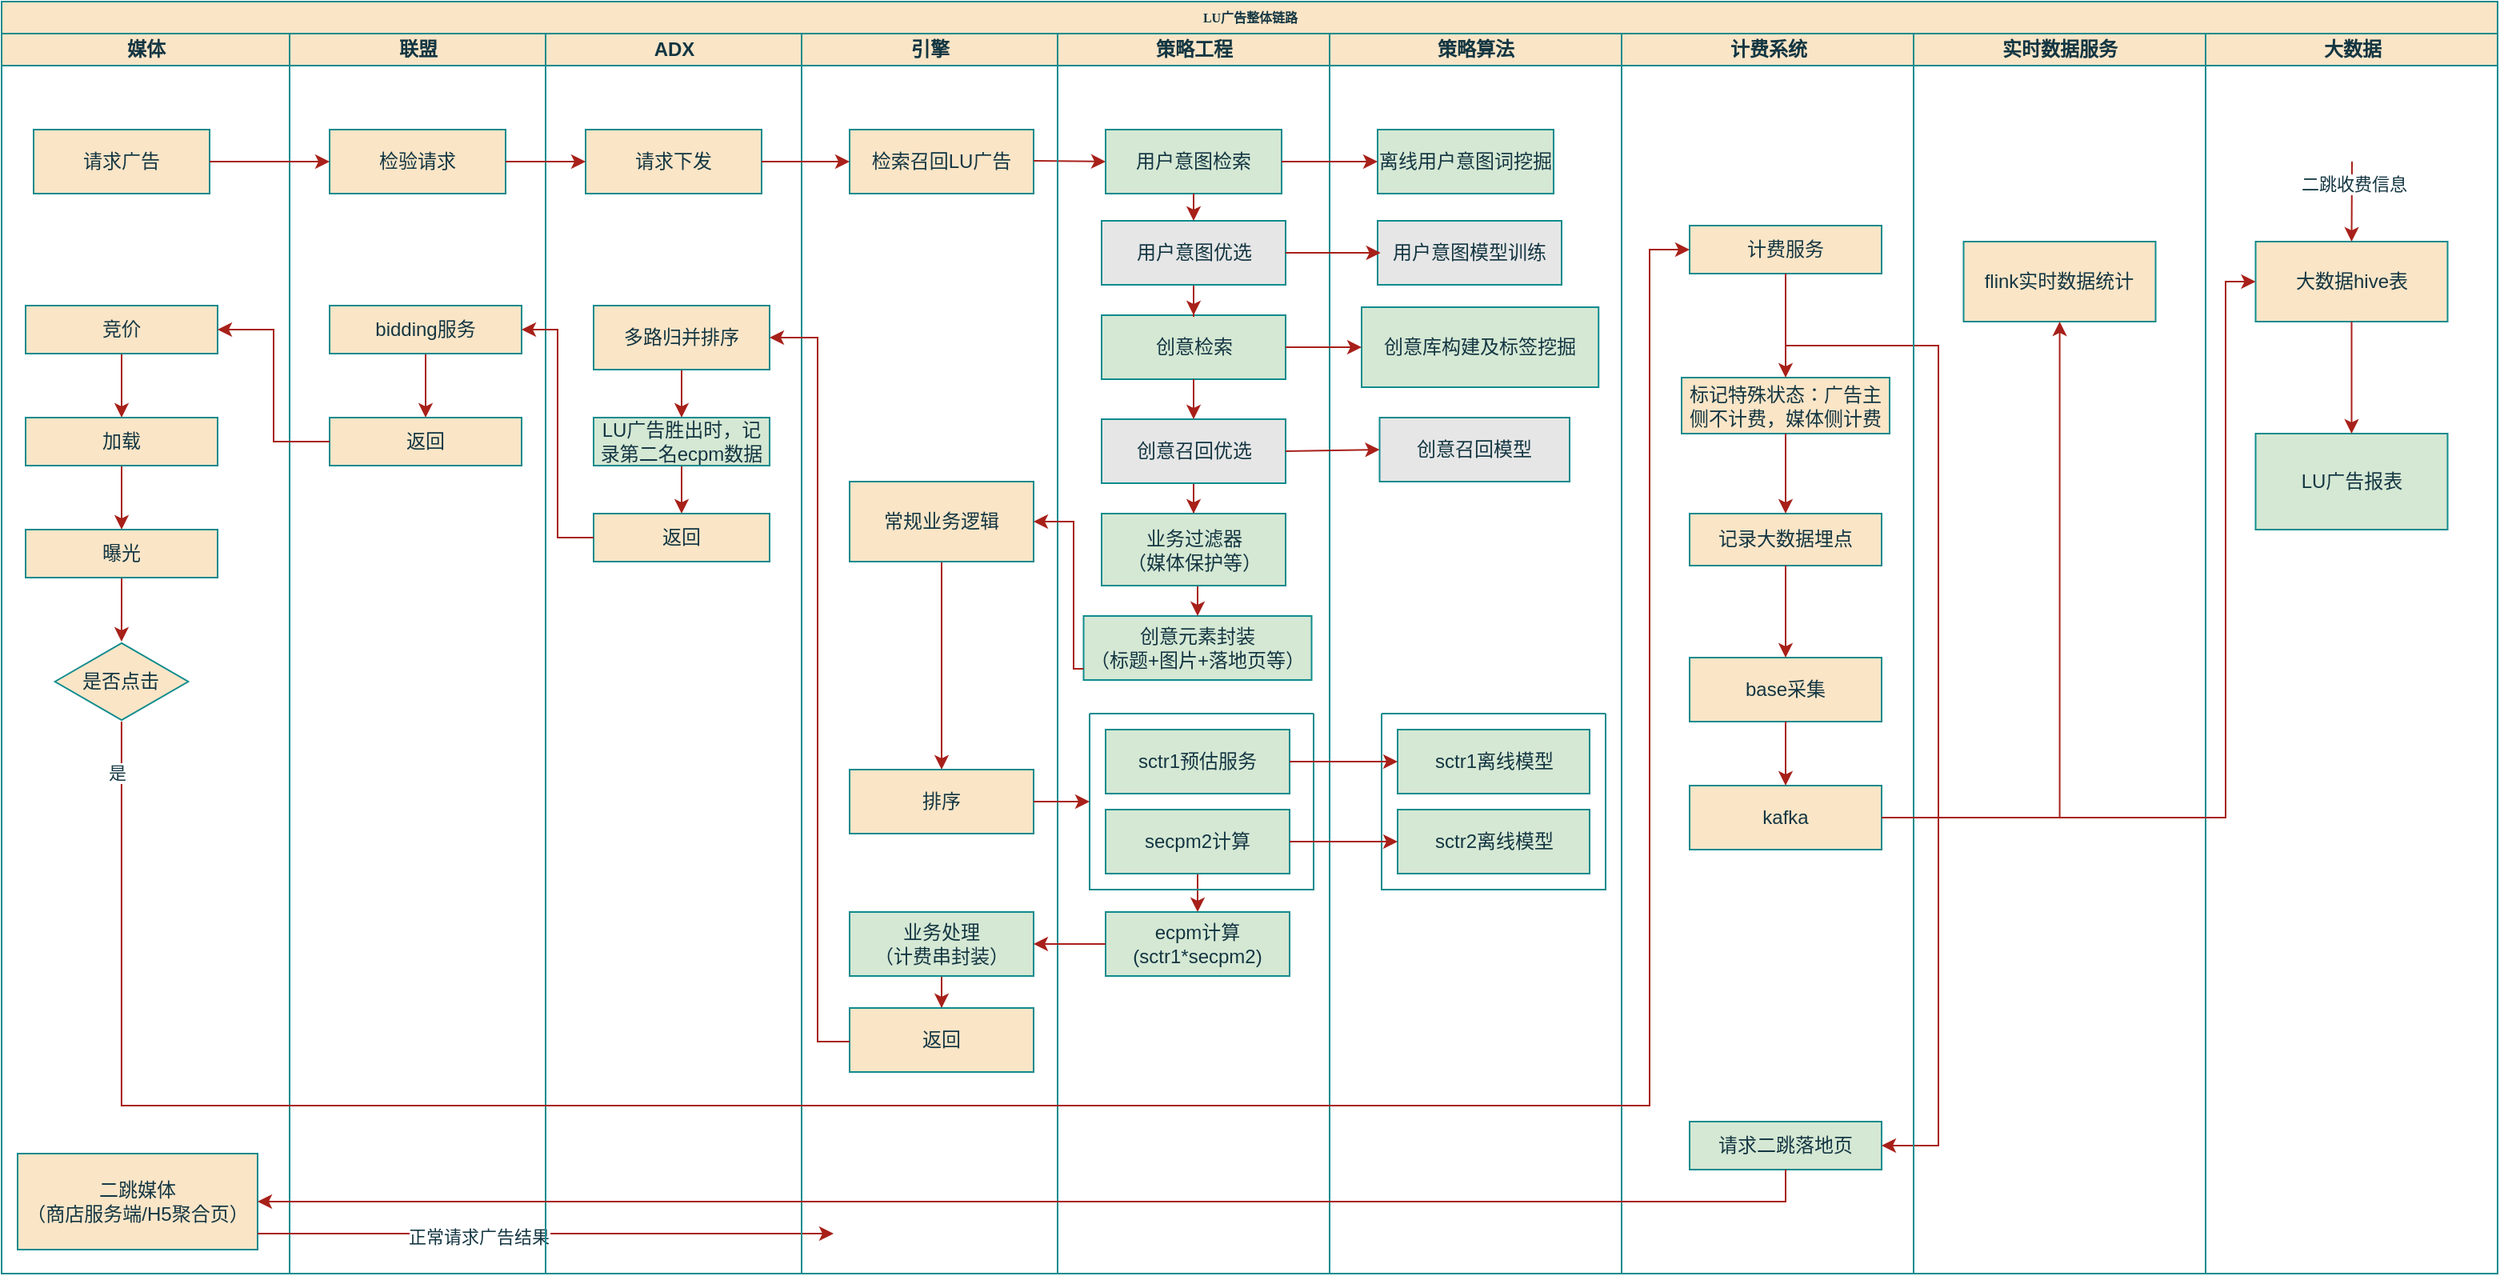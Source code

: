 <mxfile version="20.5.3" type="github">
  <diagram name="Page-1" id="74e2e168-ea6b-b213-b513-2b3c1d86103e">
    <mxGraphModel dx="1878" dy="828" grid="0" gridSize="10" guides="1" tooltips="1" connect="1" arrows="1" fold="1" page="1" pageScale="1" pageWidth="1100" pageHeight="850" background="#FFFFFF" math="0" shadow="0">
      <root>
        <mxCell id="0" />
        <mxCell id="1" parent="0" />
        <mxCell id="77e6c97f196da883-1" value="LU广告整体链路" style="swimlane;html=1;childLayout=stackLayout;startSize=20;rounded=0;shadow=0;labelBackgroundColor=none;strokeWidth=1;fontFamily=Verdana;fontSize=8;align=center;fillStyle=auto;swimlaneFillColor=default;fillColor=#FAE5C7;strokeColor=#0F8B8D;fontColor=#143642;" parent="1" vertex="1">
          <mxGeometry x="70" y="40" width="1560" height="795" as="geometry" />
        </mxCell>
        <mxCell id="77e6c97f196da883-2" value="媒体" style="swimlane;html=1;startSize=20;fillColor=#FAE5C7;strokeColor=#0F8B8D;fontColor=#143642;" parent="77e6c97f196da883-1" vertex="1">
          <mxGeometry y="20" width="180" height="775" as="geometry" />
        </mxCell>
        <mxCell id="ZUHzj396AUKR70QlUK45-1" value="请求广告" style="rounded=0;whiteSpace=wrap;html=1;fillColor=#FAE5C7;strokeColor=#0F8B8D;fontColor=#143642;" vertex="1" parent="77e6c97f196da883-2">
          <mxGeometry x="20" y="60" width="110" height="40" as="geometry" />
        </mxCell>
        <mxCell id="ZUHzj396AUKR70QlUK45-124" style="edgeStyle=orthogonalEdgeStyle;rounded=0;orthogonalLoop=1;jettySize=auto;html=1;exitX=0.5;exitY=1;exitDx=0;exitDy=0;entryX=0.5;entryY=0;entryDx=0;entryDy=0;labelBackgroundColor=#DAD2D8;strokeColor=#A8201A;fontColor=#143642;" edge="1" parent="77e6c97f196da883-2" source="ZUHzj396AUKR70QlUK45-66" target="ZUHzj396AUKR70QlUK45-67">
          <mxGeometry relative="1" as="geometry" />
        </mxCell>
        <mxCell id="ZUHzj396AUKR70QlUK45-66" value="竞价" style="whiteSpace=wrap;html=1;rounded=0;fillColor=#FAE5C7;strokeColor=#0F8B8D;fontColor=#143642;" vertex="1" parent="77e6c97f196da883-2">
          <mxGeometry x="15" y="170" width="120" height="30" as="geometry" />
        </mxCell>
        <mxCell id="ZUHzj396AUKR70QlUK45-125" style="edgeStyle=orthogonalEdgeStyle;rounded=0;orthogonalLoop=1;jettySize=auto;html=1;entryX=0.5;entryY=0;entryDx=0;entryDy=0;labelBackgroundColor=#DAD2D8;strokeColor=#A8201A;fontColor=#143642;" edge="1" parent="77e6c97f196da883-2" source="ZUHzj396AUKR70QlUK45-67" target="ZUHzj396AUKR70QlUK45-68">
          <mxGeometry relative="1" as="geometry" />
        </mxCell>
        <mxCell id="ZUHzj396AUKR70QlUK45-67" value="加载" style="whiteSpace=wrap;html=1;rounded=0;fillColor=#FAE5C7;strokeColor=#0F8B8D;fontColor=#143642;" vertex="1" parent="77e6c97f196da883-2">
          <mxGeometry x="15" y="240" width="120" height="30" as="geometry" />
        </mxCell>
        <mxCell id="ZUHzj396AUKR70QlUK45-185" style="edgeStyle=orthogonalEdgeStyle;rounded=0;orthogonalLoop=1;jettySize=auto;html=1;labelBackgroundColor=#DAD2D8;strokeColor=#A8201A;fontColor=#143642;" edge="1" parent="77e6c97f196da883-2" source="ZUHzj396AUKR70QlUK45-68" target="ZUHzj396AUKR70QlUK45-70">
          <mxGeometry relative="1" as="geometry" />
        </mxCell>
        <mxCell id="ZUHzj396AUKR70QlUK45-68" value="曝光" style="whiteSpace=wrap;html=1;rounded=0;fillColor=#FAE5C7;strokeColor=#0F8B8D;fontColor=#143642;" vertex="1" parent="77e6c97f196da883-2">
          <mxGeometry x="15" y="310" width="120" height="30" as="geometry" />
        </mxCell>
        <mxCell id="ZUHzj396AUKR70QlUK45-70" value="是否点击" style="html=1;whiteSpace=wrap;aspect=fixed;shape=isoRectangle;fillColor=#FAE5C7;strokeColor=#0F8B8D;fontColor=#143642;" vertex="1" parent="77e6c97f196da883-2">
          <mxGeometry x="33.34" y="380" width="83.33" height="50" as="geometry" />
        </mxCell>
        <mxCell id="ZUHzj396AUKR70QlUK45-89" value="二跳媒体&lt;br&gt;（商店服务端/H5聚合页）" style="whiteSpace=wrap;html=1;rounded=0;fillColor=#FAE5C7;strokeColor=#0F8B8D;fontColor=#143642;" vertex="1" parent="77e6c97f196da883-2">
          <mxGeometry x="10" y="700" width="150" height="60" as="geometry" />
        </mxCell>
        <mxCell id="77e6c97f196da883-3" value="联盟" style="swimlane;html=1;startSize=20;fillColor=#FAE5C7;strokeColor=#0F8B8D;fontColor=#143642;" parent="77e6c97f196da883-1" vertex="1">
          <mxGeometry x="180" y="20" width="160" height="775" as="geometry" />
        </mxCell>
        <mxCell id="ZUHzj396AUKR70QlUK45-3" value="检验请求" style="rounded=0;whiteSpace=wrap;html=1;fillColor=#FAE5C7;strokeColor=#0F8B8D;fontColor=#143642;" vertex="1" parent="77e6c97f196da883-3">
          <mxGeometry x="25" y="60" width="110" height="40" as="geometry" />
        </mxCell>
        <mxCell id="ZUHzj396AUKR70QlUK45-122" style="edgeStyle=orthogonalEdgeStyle;rounded=0;orthogonalLoop=1;jettySize=auto;html=1;entryX=0.5;entryY=0;entryDx=0;entryDy=0;labelBackgroundColor=#DAD2D8;strokeColor=#A8201A;fontColor=#143642;" edge="1" parent="77e6c97f196da883-3" source="ZUHzj396AUKR70QlUK45-64" target="ZUHzj396AUKR70QlUK45-65">
          <mxGeometry relative="1" as="geometry" />
        </mxCell>
        <mxCell id="ZUHzj396AUKR70QlUK45-64" value="bidding服务" style="whiteSpace=wrap;html=1;rounded=0;fillColor=#FAE5C7;strokeColor=#0F8B8D;fontColor=#143642;" vertex="1" parent="77e6c97f196da883-3">
          <mxGeometry x="25" y="170" width="120" height="30" as="geometry" />
        </mxCell>
        <mxCell id="ZUHzj396AUKR70QlUK45-65" value="返回" style="whiteSpace=wrap;html=1;rounded=0;fillColor=#FAE5C7;strokeColor=#0F8B8D;fontColor=#143642;" vertex="1" parent="77e6c97f196da883-3">
          <mxGeometry x="25" y="240" width="120" height="30" as="geometry" />
        </mxCell>
        <mxCell id="ZUHzj396AUKR70QlUK45-216" value="" style="endArrow=classic;html=1;rounded=0;labelBackgroundColor=#DAD2D8;strokeColor=#A8201A;fontColor=#143642;" edge="1" parent="77e6c97f196da883-3">
          <mxGeometry width="50" height="50" relative="1" as="geometry">
            <mxPoint x="-20" y="750" as="sourcePoint" />
            <mxPoint x="340" y="750" as="targetPoint" />
          </mxGeometry>
        </mxCell>
        <mxCell id="ZUHzj396AUKR70QlUK45-221" value="正常请求广告结果" style="edgeLabel;html=1;align=center;verticalAlign=middle;resizable=0;points=[];fontColor=#143642;" vertex="1" connectable="0" parent="ZUHzj396AUKR70QlUK45-216">
          <mxGeometry x="-0.233" y="-2" relative="1" as="geometry">
            <mxPoint as="offset" />
          </mxGeometry>
        </mxCell>
        <mxCell id="77e6c97f196da883-4" value="ADX" style="swimlane;html=1;startSize=20;fillColor=#FAE5C7;strokeColor=#0F8B8D;fontColor=#143642;" parent="77e6c97f196da883-1" vertex="1">
          <mxGeometry x="340" y="20" width="160" height="775" as="geometry" />
        </mxCell>
        <mxCell id="ZUHzj396AUKR70QlUK45-4" value="请求下发" style="rounded=0;whiteSpace=wrap;html=1;fillColor=#FAE5C7;strokeColor=#0F8B8D;fontColor=#143642;" vertex="1" parent="77e6c97f196da883-4">
          <mxGeometry x="25" y="60" width="110" height="40" as="geometry" />
        </mxCell>
        <mxCell id="ZUHzj396AUKR70QlUK45-120" style="edgeStyle=orthogonalEdgeStyle;rounded=0;orthogonalLoop=1;jettySize=auto;html=1;labelBackgroundColor=#DAD2D8;strokeColor=#A8201A;fontColor=#143642;" edge="1" parent="77e6c97f196da883-4" source="ZUHzj396AUKR70QlUK45-61" target="ZUHzj396AUKR70QlUK45-62">
          <mxGeometry relative="1" as="geometry" />
        </mxCell>
        <mxCell id="ZUHzj396AUKR70QlUK45-61" value="多路归并排序" style="rounded=0;whiteSpace=wrap;html=1;fillColor=#FAE5C7;strokeColor=#0F8B8D;fontColor=#143642;" vertex="1" parent="77e6c97f196da883-4">
          <mxGeometry x="30" y="170" width="110" height="40" as="geometry" />
        </mxCell>
        <mxCell id="ZUHzj396AUKR70QlUK45-223" style="edgeStyle=orthogonalEdgeStyle;rounded=0;orthogonalLoop=1;jettySize=auto;html=1;strokeColor=#A8201A;fontColor=#143642;fillColor=#FAE5C7;" edge="1" parent="77e6c97f196da883-4" source="ZUHzj396AUKR70QlUK45-62" target="ZUHzj396AUKR70QlUK45-220">
          <mxGeometry relative="1" as="geometry" />
        </mxCell>
        <mxCell id="ZUHzj396AUKR70QlUK45-62" value="LU广告胜出时，记录第二名ecpm数据" style="whiteSpace=wrap;html=1;rounded=0;fillColor=#D5E8D4;strokeColor=#0F8B8D;fontColor=#143642;" vertex="1" parent="77e6c97f196da883-4">
          <mxGeometry x="30" y="240" width="110" height="30" as="geometry" />
        </mxCell>
        <mxCell id="ZUHzj396AUKR70QlUK45-220" value="返回" style="whiteSpace=wrap;html=1;rounded=0;fillColor=#FAE5C7;strokeColor=#0F8B8D;fontColor=#143642;" vertex="1" parent="77e6c97f196da883-4">
          <mxGeometry x="30" y="300" width="110" height="30" as="geometry" />
        </mxCell>
        <mxCell id="77e6c97f196da883-5" value="引擎" style="swimlane;html=1;startSize=20;fillColor=#FAE5C7;strokeColor=#0F8B8D;fontColor=#143642;" parent="77e6c97f196da883-1" vertex="1">
          <mxGeometry x="500" y="20" width="160" height="775" as="geometry" />
        </mxCell>
        <mxCell id="ZUHzj396AUKR70QlUK45-156" style="edgeStyle=orthogonalEdgeStyle;rounded=0;orthogonalLoop=1;jettySize=auto;html=1;entryX=0.5;entryY=0;entryDx=0;entryDy=0;labelBackgroundColor=#DAD2D8;strokeColor=#A8201A;fontColor=#143642;" edge="1" parent="77e6c97f196da883-5" source="ZUHzj396AUKR70QlUK45-12" target="ZUHzj396AUKR70QlUK45-71">
          <mxGeometry relative="1" as="geometry" />
        </mxCell>
        <mxCell id="ZUHzj396AUKR70QlUK45-12" value="常规业务逻辑" style="whiteSpace=wrap;html=1;rounded=0;fillColor=#FAE5C7;strokeColor=#0F8B8D;fontColor=#143642;" vertex="1" parent="77e6c97f196da883-5">
          <mxGeometry x="30" y="280" width="115" height="50" as="geometry" />
        </mxCell>
        <mxCell id="ZUHzj396AUKR70QlUK45-37" value="检索召回LU广告" style="whiteSpace=wrap;html=1;rounded=0;fillColor=#FAE5C7;strokeColor=#0F8B8D;fontColor=#143642;" vertex="1" parent="77e6c97f196da883-5">
          <mxGeometry x="30" y="60" width="115" height="40" as="geometry" />
        </mxCell>
        <mxCell id="ZUHzj396AUKR70QlUK45-71" value="排序" style="whiteSpace=wrap;html=1;rounded=0;fillColor=#FAE5C7;strokeColor=#0F8B8D;fontColor=#143642;" vertex="1" parent="77e6c97f196da883-5">
          <mxGeometry x="30" y="460" width="115" height="40" as="geometry" />
        </mxCell>
        <mxCell id="ZUHzj396AUKR70QlUK45-94" value="" style="endArrow=classic;html=1;rounded=0;exitX=1;exitY=0.5;exitDx=0;exitDy=0;entryX=0;entryY=0.5;entryDx=0;entryDy=0;labelBackgroundColor=#DAD2D8;strokeColor=#A8201A;fontColor=#143642;" edge="1" parent="77e6c97f196da883-5" target="ZUHzj396AUKR70QlUK45-8">
          <mxGeometry width="50" height="50" relative="1" as="geometry">
            <mxPoint x="145" y="79.5" as="sourcePoint" />
            <mxPoint x="200" y="79.5" as="targetPoint" />
          </mxGeometry>
        </mxCell>
        <mxCell id="ZUHzj396AUKR70QlUK45-167" style="edgeStyle=orthogonalEdgeStyle;rounded=0;orthogonalLoop=1;jettySize=auto;html=1;labelBackgroundColor=#DAD2D8;strokeColor=#A8201A;fontColor=#143642;" edge="1" parent="77e6c97f196da883-5" source="ZUHzj396AUKR70QlUK45-153" target="ZUHzj396AUKR70QlUK45-166">
          <mxGeometry relative="1" as="geometry" />
        </mxCell>
        <mxCell id="ZUHzj396AUKR70QlUK45-153" value="业务处理&lt;br&gt;（计费串封装）" style="whiteSpace=wrap;html=1;rounded=0;fillColor=#D5E8D4;strokeColor=#0F8B8D;fontColor=#143642;" vertex="1" parent="77e6c97f196da883-5">
          <mxGeometry x="30" y="549" width="115" height="40" as="geometry" />
        </mxCell>
        <mxCell id="ZUHzj396AUKR70QlUK45-166" value="返回" style="whiteSpace=wrap;html=1;rounded=0;fillColor=#FAE5C7;strokeColor=#0F8B8D;fontColor=#143642;" vertex="1" parent="77e6c97f196da883-5">
          <mxGeometry x="30" y="609" width="115" height="40" as="geometry" />
        </mxCell>
        <mxCell id="77e6c97f196da883-6" value="策略工程" style="swimlane;html=1;startSize=20;fillColor=#FAE5C7;strokeColor=#0F8B8D;fontColor=#143642;" parent="77e6c97f196da883-1" vertex="1">
          <mxGeometry x="660" y="20" width="170" height="775" as="geometry" />
        </mxCell>
        <mxCell id="ZUHzj396AUKR70QlUK45-8" value="用户意图检索" style="rounded=0;whiteSpace=wrap;html=1;fillColor=#D5E8D4;strokeColor=#0F8B8D;fontColor=#143642;" vertex="1" parent="77e6c97f196da883-6">
          <mxGeometry x="30" y="60" width="110" height="40" as="geometry" />
        </mxCell>
        <mxCell id="ZUHzj396AUKR70QlUK45-14" value="创意检索" style="whiteSpace=wrap;html=1;rounded=0;fillColor=#D5E8D4;strokeColor=#0F8B8D;fontColor=#143642;" vertex="1" parent="77e6c97f196da883-6">
          <mxGeometry x="27.5" y="176" width="115" height="40" as="geometry" />
        </mxCell>
        <mxCell id="ZUHzj396AUKR70QlUK45-43" value="" style="edgeStyle=orthogonalEdgeStyle;rounded=0;orthogonalLoop=1;jettySize=auto;html=1;labelBackgroundColor=#DAD2D8;strokeColor=#A8201A;fontColor=#143642;" edge="1" parent="77e6c97f196da883-6" source="ZUHzj396AUKR70QlUK45-41" target="ZUHzj396AUKR70QlUK45-14">
          <mxGeometry relative="1" as="geometry" />
        </mxCell>
        <mxCell id="ZUHzj396AUKR70QlUK45-41" value="用户意图优选" style="whiteSpace=wrap;html=1;rounded=0;fillColor=#E6E6E6;strokeColor=#0F8B8D;fontColor=#143642;" vertex="1" parent="77e6c97f196da883-6">
          <mxGeometry x="27.5" y="117" width="115" height="40" as="geometry" />
        </mxCell>
        <mxCell id="ZUHzj396AUKR70QlUK45-150" style="edgeStyle=orthogonalEdgeStyle;rounded=0;orthogonalLoop=1;jettySize=auto;html=1;labelBackgroundColor=#DAD2D8;strokeColor=#A8201A;fontColor=#143642;" edge="1" parent="77e6c97f196da883-6" source="ZUHzj396AUKR70QlUK45-47" target="ZUHzj396AUKR70QlUK45-149">
          <mxGeometry relative="1" as="geometry" />
        </mxCell>
        <mxCell id="ZUHzj396AUKR70QlUK45-47" value="创意召回优选" style="whiteSpace=wrap;html=1;rounded=0;fillColor=#E6E6E6;strokeColor=#0F8B8D;fontColor=#143642;" vertex="1" parent="77e6c97f196da883-6">
          <mxGeometry x="27.5" y="241" width="115" height="40" as="geometry" />
        </mxCell>
        <mxCell id="ZUHzj396AUKR70QlUK45-50" value="创意元素封装&lt;br&gt;（标题+图片+落地页等）" style="whiteSpace=wrap;html=1;rounded=0;fillColor=#D5E8D4;strokeColor=#0F8B8D;fontColor=#143642;" vertex="1" parent="77e6c97f196da883-6">
          <mxGeometry x="16.25" y="364" width="142.5" height="40" as="geometry" />
        </mxCell>
        <mxCell id="ZUHzj396AUKR70QlUK45-116" style="edgeStyle=orthogonalEdgeStyle;rounded=0;orthogonalLoop=1;jettySize=auto;html=1;entryX=0.5;entryY=0;entryDx=0;entryDy=0;labelBackgroundColor=#DAD2D8;strokeColor=#A8201A;fontColor=#143642;" edge="1" parent="77e6c97f196da883-6" source="ZUHzj396AUKR70QlUK45-53" target="ZUHzj396AUKR70QlUK45-54">
          <mxGeometry relative="1" as="geometry" />
        </mxCell>
        <mxCell id="ZUHzj396AUKR70QlUK45-53" value="secpm2计算" style="whiteSpace=wrap;html=1;rounded=0;fillColor=#D5E8D4;strokeColor=#0F8B8D;fontColor=#143642;" vertex="1" parent="77e6c97f196da883-6">
          <mxGeometry x="30" y="485" width="115" height="40" as="geometry" />
        </mxCell>
        <mxCell id="ZUHzj396AUKR70QlUK45-54" value="ecpm计算&lt;br&gt;(sctr1*secpm2)" style="whiteSpace=wrap;html=1;rounded=0;fillColor=#D5E8D4;strokeColor=#0F8B8D;fontColor=#143642;" vertex="1" parent="77e6c97f196da883-6">
          <mxGeometry x="30" y="549" width="115" height="40" as="geometry" />
        </mxCell>
        <mxCell id="ZUHzj396AUKR70QlUK45-56" value="sctr1预估服务" style="whiteSpace=wrap;html=1;rounded=0;fillColor=#D5E8D4;strokeColor=#0F8B8D;fontColor=#143642;" vertex="1" parent="77e6c97f196da883-6">
          <mxGeometry x="30" y="435" width="115" height="40" as="geometry" />
        </mxCell>
        <mxCell id="ZUHzj396AUKR70QlUK45-104" value="" style="endArrow=classic;html=1;rounded=0;exitX=0.5;exitY=1;exitDx=0;exitDy=0;labelBackgroundColor=#DAD2D8;strokeColor=#A8201A;fontColor=#143642;" edge="1" parent="77e6c97f196da883-6" source="ZUHzj396AUKR70QlUK45-8" target="ZUHzj396AUKR70QlUK45-41">
          <mxGeometry width="50" height="50" relative="1" as="geometry">
            <mxPoint x="150" y="90" as="sourcePoint" />
            <mxPoint x="200" y="90" as="targetPoint" />
          </mxGeometry>
        </mxCell>
        <mxCell id="ZUHzj396AUKR70QlUK45-105" value="" style="endArrow=classic;html=1;rounded=0;exitX=0.5;exitY=1;exitDx=0;exitDy=0;labelBackgroundColor=#DAD2D8;strokeColor=#A8201A;fontColor=#143642;" edge="1" parent="77e6c97f196da883-6" source="ZUHzj396AUKR70QlUK45-14" target="ZUHzj396AUKR70QlUK45-47">
          <mxGeometry width="50" height="50" relative="1" as="geometry">
            <mxPoint x="-220" y="390" as="sourcePoint" />
            <mxPoint x="-170" y="340" as="targetPoint" />
          </mxGeometry>
        </mxCell>
        <mxCell id="ZUHzj396AUKR70QlUK45-151" style="edgeStyle=orthogonalEdgeStyle;rounded=0;orthogonalLoop=1;jettySize=auto;html=1;exitX=0.5;exitY=1;exitDx=0;exitDy=0;entryX=0.5;entryY=0;entryDx=0;entryDy=0;labelBackgroundColor=#DAD2D8;strokeColor=#A8201A;fontColor=#143642;" edge="1" parent="77e6c97f196da883-6" source="ZUHzj396AUKR70QlUK45-149" target="ZUHzj396AUKR70QlUK45-50">
          <mxGeometry relative="1" as="geometry" />
        </mxCell>
        <mxCell id="ZUHzj396AUKR70QlUK45-149" value="业务过滤器&lt;br&gt;（媒体保护等）" style="whiteSpace=wrap;html=1;rounded=0;fillColor=#D5E8D4;strokeColor=#0F8B8D;fontColor=#143642;" vertex="1" parent="77e6c97f196da883-6">
          <mxGeometry x="27.5" y="300" width="115" height="45" as="geometry" />
        </mxCell>
        <mxCell id="77e6c97f196da883-7" value="策略算法" style="swimlane;html=1;startSize=20;fillColor=#FAE5C7;strokeColor=#0F8B8D;fontColor=#143642;" parent="77e6c97f196da883-1" vertex="1">
          <mxGeometry x="830" y="20" width="182.5" height="775" as="geometry" />
        </mxCell>
        <mxCell id="ZUHzj396AUKR70QlUK45-9" value="离线用户意图词挖掘" style="rounded=0;whiteSpace=wrap;html=1;fillColor=#D5E8D4;strokeColor=#0F8B8D;fontColor=#143642;" vertex="1" parent="77e6c97f196da883-7">
          <mxGeometry x="30" y="60" width="110" height="40" as="geometry" />
        </mxCell>
        <mxCell id="ZUHzj396AUKR70QlUK45-42" value="用户意图模型训练" style="whiteSpace=wrap;html=1;rounded=0;fillColor=#E6E6E6;strokeColor=#0F8B8D;fontColor=#143642;" vertex="1" parent="77e6c97f196da883-7">
          <mxGeometry x="30" y="117" width="115" height="40" as="geometry" />
        </mxCell>
        <mxCell id="ZUHzj396AUKR70QlUK45-44" value="创意库构建及标签挖掘" style="whiteSpace=wrap;html=1;rounded=0;fillColor=#D5E8D4;strokeColor=#0F8B8D;fontColor=#143642;" vertex="1" parent="77e6c97f196da883-7">
          <mxGeometry x="20" y="171" width="148.12" height="50" as="geometry" />
        </mxCell>
        <mxCell id="ZUHzj396AUKR70QlUK45-48" value="创意召回模型" style="whiteSpace=wrap;html=1;rounded=0;fillColor=#E6E6E6;strokeColor=#0F8B8D;fontColor=#143642;" vertex="1" parent="77e6c97f196da883-7">
          <mxGeometry x="31.25" y="240" width="118.75" height="40" as="geometry" />
        </mxCell>
        <mxCell id="ZUHzj396AUKR70QlUK45-109" value="" style="endArrow=classic;html=1;rounded=0;exitX=1;exitY=0.5;exitDx=0;exitDy=0;entryX=0;entryY=0.5;entryDx=0;entryDy=0;labelBackgroundColor=#DAD2D8;strokeColor=#A8201A;fontColor=#143642;" edge="1" parent="77e6c97f196da883-7" source="ZUHzj396AUKR70QlUK45-41">
          <mxGeometry width="50" height="50" relative="1" as="geometry">
            <mxPoint x="-18.12" y="137" as="sourcePoint" />
            <mxPoint x="31.88" y="137" as="targetPoint" />
          </mxGeometry>
        </mxCell>
        <mxCell id="ZUHzj396AUKR70QlUK45-160" value="" style="swimlane;startSize=0;fillColor=#FAE5C7;strokeColor=#0F8B8D;fontColor=#143642;" vertex="1" parent="77e6c97f196da883-7">
          <mxGeometry x="-150" y="425" width="140" height="110" as="geometry" />
        </mxCell>
        <mxCell id="ZUHzj396AUKR70QlUK45-169" value="计费系统" style="swimlane;html=1;startSize=20;fillColor=#FAE5C7;strokeColor=#0F8B8D;fontColor=#143642;" vertex="1" parent="77e6c97f196da883-1">
          <mxGeometry x="1012.5" y="20" width="182.5" height="775" as="geometry" />
        </mxCell>
        <mxCell id="ZUHzj396AUKR70QlUK45-177" value="" style="swimlane;startSize=0;fillColor=#FAE5C7;strokeColor=#0F8B8D;fontColor=#143642;" vertex="1" parent="ZUHzj396AUKR70QlUK45-169">
          <mxGeometry x="-150" y="425" width="140" height="110" as="geometry" />
        </mxCell>
        <mxCell id="ZUHzj396AUKR70QlUK45-58" value="sctr1离线模型" style="whiteSpace=wrap;html=1;rounded=0;fillColor=#D5E8D4;strokeColor=#0F8B8D;fontColor=#143642;" vertex="1" parent="ZUHzj396AUKR70QlUK45-177">
          <mxGeometry x="10" y="10" width="120" height="40" as="geometry" />
        </mxCell>
        <mxCell id="ZUHzj396AUKR70QlUK45-113" value="sctr2离线模型" style="whiteSpace=wrap;html=1;rounded=0;fillColor=#D5E8D4;strokeColor=#0F8B8D;fontColor=#143642;" vertex="1" parent="ZUHzj396AUKR70QlUK45-177">
          <mxGeometry x="10.0" y="60" width="120" height="40" as="geometry" />
        </mxCell>
        <mxCell id="ZUHzj396AUKR70QlUK45-188" value="请求二跳落地页" style="whiteSpace=wrap;html=1;rounded=0;fillColor=#D5E8D4;strokeColor=#0F8B8D;fontColor=#143642;" vertex="1" parent="ZUHzj396AUKR70QlUK45-169">
          <mxGeometry x="42.5" y="680" width="120" height="30" as="geometry" />
        </mxCell>
        <mxCell id="ZUHzj396AUKR70QlUK45-212" style="edgeStyle=orthogonalEdgeStyle;rounded=0;orthogonalLoop=1;jettySize=auto;html=1;entryX=1;entryY=0.5;entryDx=0;entryDy=0;labelBackgroundColor=#DAD2D8;strokeColor=#A8201A;fontColor=#143642;" edge="1" parent="ZUHzj396AUKR70QlUK45-169" source="ZUHzj396AUKR70QlUK45-189" target="ZUHzj396AUKR70QlUK45-188">
          <mxGeometry relative="1" as="geometry">
            <Array as="points">
              <mxPoint x="198" y="195" />
              <mxPoint x="198" y="695" />
            </Array>
          </mxGeometry>
        </mxCell>
        <mxCell id="ZUHzj396AUKR70QlUK45-189" value="计费服务" style="whiteSpace=wrap;html=1;rounded=0;fillColor=#FAE5C7;strokeColor=#0F8B8D;fontColor=#143642;" vertex="1" parent="ZUHzj396AUKR70QlUK45-169">
          <mxGeometry x="42.5" y="120" width="120" height="30" as="geometry" />
        </mxCell>
        <mxCell id="ZUHzj396AUKR70QlUK45-194" value="base采集" style="whiteSpace=wrap;html=1;rounded=0;fillColor=#FAE5C7;strokeColor=#0F8B8D;fontColor=#143642;" vertex="1" parent="ZUHzj396AUKR70QlUK45-169">
          <mxGeometry x="42.5" y="390" width="120" height="40" as="geometry" />
        </mxCell>
        <mxCell id="ZUHzj396AUKR70QlUK45-196" value="kafka" style="whiteSpace=wrap;html=1;rounded=0;fillColor=#FAE5C7;strokeColor=#0F8B8D;fontColor=#143642;" vertex="1" parent="ZUHzj396AUKR70QlUK45-169">
          <mxGeometry x="42.5" y="470" width="120" height="40" as="geometry" />
        </mxCell>
        <mxCell id="ZUHzj396AUKR70QlUK45-197" value="" style="edgeStyle=orthogonalEdgeStyle;rounded=0;orthogonalLoop=1;jettySize=auto;html=1;labelBackgroundColor=#DAD2D8;strokeColor=#A8201A;fontColor=#143642;" edge="1" parent="ZUHzj396AUKR70QlUK45-169" source="ZUHzj396AUKR70QlUK45-194" target="ZUHzj396AUKR70QlUK45-196">
          <mxGeometry relative="1" as="geometry" />
        </mxCell>
        <mxCell id="ZUHzj396AUKR70QlUK45-192" value="记录大数据埋点" style="whiteSpace=wrap;html=1;rounded=0;fillColor=#FAE5C7;strokeColor=#0F8B8D;fontColor=#143642;" vertex="1" parent="ZUHzj396AUKR70QlUK45-169">
          <mxGeometry x="42.5" y="300" width="120" height="32.5" as="geometry" />
        </mxCell>
        <mxCell id="ZUHzj396AUKR70QlUK45-195" value="" style="edgeStyle=orthogonalEdgeStyle;rounded=0;orthogonalLoop=1;jettySize=auto;html=1;labelBackgroundColor=#DAD2D8;strokeColor=#A8201A;fontColor=#143642;" edge="1" parent="ZUHzj396AUKR70QlUK45-169" source="ZUHzj396AUKR70QlUK45-192" target="ZUHzj396AUKR70QlUK45-194">
          <mxGeometry relative="1" as="geometry" />
        </mxCell>
        <mxCell id="ZUHzj396AUKR70QlUK45-190" value="标记特殊状态：广告主侧不计费，媒体侧计费" style="whiteSpace=wrap;html=1;rounded=0;fillColor=#FAE5C7;strokeColor=#0F8B8D;fontColor=#143642;" vertex="1" parent="ZUHzj396AUKR70QlUK45-169">
          <mxGeometry x="37.5" y="215" width="130" height="35" as="geometry" />
        </mxCell>
        <mxCell id="ZUHzj396AUKR70QlUK45-191" value="" style="edgeStyle=orthogonalEdgeStyle;rounded=0;orthogonalLoop=1;jettySize=auto;html=1;labelBackgroundColor=#DAD2D8;strokeColor=#A8201A;fontColor=#143642;" edge="1" parent="ZUHzj396AUKR70QlUK45-169" source="ZUHzj396AUKR70QlUK45-189" target="ZUHzj396AUKR70QlUK45-190">
          <mxGeometry relative="1" as="geometry" />
        </mxCell>
        <mxCell id="ZUHzj396AUKR70QlUK45-193" value="" style="edgeStyle=orthogonalEdgeStyle;rounded=0;orthogonalLoop=1;jettySize=auto;html=1;labelBackgroundColor=#DAD2D8;strokeColor=#A8201A;fontColor=#143642;" edge="1" parent="ZUHzj396AUKR70QlUK45-169" source="ZUHzj396AUKR70QlUK45-190" target="ZUHzj396AUKR70QlUK45-192">
          <mxGeometry relative="1" as="geometry" />
        </mxCell>
        <mxCell id="ZUHzj396AUKR70QlUK45-91" value="" style="endArrow=classic;html=1;rounded=0;exitX=1;exitY=0.5;exitDx=0;exitDy=0;entryX=0;entryY=0.5;entryDx=0;entryDy=0;labelBackgroundColor=#DAD2D8;strokeColor=#A8201A;fontColor=#143642;" edge="1" parent="77e6c97f196da883-1" source="ZUHzj396AUKR70QlUK45-1" target="ZUHzj396AUKR70QlUK45-3">
          <mxGeometry width="50" height="50" relative="1" as="geometry">
            <mxPoint x="490" y="410" as="sourcePoint" />
            <mxPoint x="540" y="360" as="targetPoint" />
          </mxGeometry>
        </mxCell>
        <mxCell id="ZUHzj396AUKR70QlUK45-93" value="" style="endArrow=classic;html=1;rounded=0;exitX=1;exitY=0.5;exitDx=0;exitDy=0;entryX=0;entryY=0.5;entryDx=0;entryDy=0;labelBackgroundColor=#DAD2D8;strokeColor=#A8201A;fontColor=#143642;" edge="1" parent="77e6c97f196da883-1" source="ZUHzj396AUKR70QlUK45-4" target="ZUHzj396AUKR70QlUK45-37">
          <mxGeometry width="50" height="50" relative="1" as="geometry">
            <mxPoint x="480" y="110" as="sourcePoint" />
            <mxPoint x="540" y="360" as="targetPoint" />
          </mxGeometry>
        </mxCell>
        <mxCell id="ZUHzj396AUKR70QlUK45-103" value="" style="endArrow=classic;html=1;rounded=0;exitX=1;exitY=0.5;exitDx=0;exitDy=0;entryX=0;entryY=0.5;entryDx=0;entryDy=0;labelBackgroundColor=#DAD2D8;strokeColor=#A8201A;fontColor=#143642;" edge="1" parent="77e6c97f196da883-1" source="ZUHzj396AUKR70QlUK45-8" target="ZUHzj396AUKR70QlUK45-9">
          <mxGeometry width="50" height="50" relative="1" as="geometry">
            <mxPoint x="635" y="109.5" as="sourcePoint" />
            <mxPoint x="840" y="110" as="targetPoint" />
          </mxGeometry>
        </mxCell>
        <mxCell id="ZUHzj396AUKR70QlUK45-111" value="" style="endArrow=classic;html=1;rounded=0;exitX=1;exitY=0.5;exitDx=0;exitDy=0;entryX=0;entryY=0.5;entryDx=0;entryDy=0;labelBackgroundColor=#DAD2D8;strokeColor=#A8201A;fontColor=#143642;" edge="1" parent="77e6c97f196da883-1" source="ZUHzj396AUKR70QlUK45-47" target="ZUHzj396AUKR70QlUK45-48">
          <mxGeometry width="50" height="50" relative="1" as="geometry">
            <mxPoint x="955" y="259.5" as="sourcePoint" />
            <mxPoint x="1005" y="259.5" as="targetPoint" />
            <Array as="points" />
          </mxGeometry>
        </mxCell>
        <mxCell id="ZUHzj396AUKR70QlUK45-114" style="edgeStyle=orthogonalEdgeStyle;rounded=0;orthogonalLoop=1;jettySize=auto;html=1;entryX=0;entryY=0.5;entryDx=0;entryDy=0;labelBackgroundColor=#DAD2D8;strokeColor=#A8201A;fontColor=#143642;" edge="1" parent="77e6c97f196da883-1" source="ZUHzj396AUKR70QlUK45-56" target="ZUHzj396AUKR70QlUK45-58">
          <mxGeometry relative="1" as="geometry" />
        </mxCell>
        <mxCell id="ZUHzj396AUKR70QlUK45-115" style="edgeStyle=orthogonalEdgeStyle;rounded=0;orthogonalLoop=1;jettySize=auto;html=1;entryX=0;entryY=0.5;entryDx=0;entryDy=0;labelBackgroundColor=#DAD2D8;strokeColor=#A8201A;fontColor=#143642;" edge="1" parent="77e6c97f196da883-1" source="ZUHzj396AUKR70QlUK45-53" target="ZUHzj396AUKR70QlUK45-113">
          <mxGeometry relative="1" as="geometry" />
        </mxCell>
        <mxCell id="ZUHzj396AUKR70QlUK45-121" style="edgeStyle=orthogonalEdgeStyle;rounded=0;orthogonalLoop=1;jettySize=auto;html=1;entryX=1;entryY=0.5;entryDx=0;entryDy=0;labelBackgroundColor=#DAD2D8;strokeColor=#A8201A;fontColor=#143642;exitX=0;exitY=0.5;exitDx=0;exitDy=0;" edge="1" parent="77e6c97f196da883-1" source="ZUHzj396AUKR70QlUK45-220" target="ZUHzj396AUKR70QlUK45-64">
          <mxGeometry relative="1" as="geometry" />
        </mxCell>
        <mxCell id="ZUHzj396AUKR70QlUK45-123" style="edgeStyle=orthogonalEdgeStyle;rounded=0;orthogonalLoop=1;jettySize=auto;html=1;entryX=1;entryY=0.5;entryDx=0;entryDy=0;labelBackgroundColor=#DAD2D8;strokeColor=#A8201A;fontColor=#143642;" edge="1" parent="77e6c97f196da883-1" source="ZUHzj396AUKR70QlUK45-65" target="ZUHzj396AUKR70QlUK45-66">
          <mxGeometry relative="1" as="geometry" />
        </mxCell>
        <mxCell id="ZUHzj396AUKR70QlUK45-164" value="" style="edgeStyle=orthogonalEdgeStyle;rounded=0;orthogonalLoop=1;jettySize=auto;html=1;entryX=0;entryY=0.5;entryDx=0;entryDy=0;labelBackgroundColor=#DAD2D8;strokeColor=#A8201A;fontColor=#143642;" edge="1" parent="77e6c97f196da883-1" source="ZUHzj396AUKR70QlUK45-71" target="ZUHzj396AUKR70QlUK45-160">
          <mxGeometry relative="1" as="geometry" />
        </mxCell>
        <mxCell id="ZUHzj396AUKR70QlUK45-165" style="edgeStyle=orthogonalEdgeStyle;rounded=0;orthogonalLoop=1;jettySize=auto;html=1;entryX=1;entryY=0.5;entryDx=0;entryDy=0;labelBackgroundColor=#DAD2D8;strokeColor=#A8201A;fontColor=#143642;" edge="1" parent="77e6c97f196da883-1" source="ZUHzj396AUKR70QlUK45-54" target="ZUHzj396AUKR70QlUK45-153">
          <mxGeometry relative="1" as="geometry" />
        </mxCell>
        <mxCell id="ZUHzj396AUKR70QlUK45-168" style="edgeStyle=orthogonalEdgeStyle;rounded=0;orthogonalLoop=1;jettySize=auto;html=1;entryX=1;entryY=0.5;entryDx=0;entryDy=0;labelBackgroundColor=#DAD2D8;strokeColor=#A8201A;fontColor=#143642;" edge="1" parent="77e6c97f196da883-1" source="ZUHzj396AUKR70QlUK45-166" target="ZUHzj396AUKR70QlUK45-61">
          <mxGeometry relative="1" as="geometry">
            <mxPoint x="510" y="400" as="targetPoint" />
            <Array as="points">
              <mxPoint x="510" y="650" />
              <mxPoint x="510" y="210" />
            </Array>
          </mxGeometry>
        </mxCell>
        <mxCell id="ZUHzj396AUKR70QlUK45-178" value="实时数据服务" style="swimlane;html=1;startSize=20;fillColor=#FAE5C7;strokeColor=#0F8B8D;fontColor=#143642;" vertex="1" parent="77e6c97f196da883-1">
          <mxGeometry x="1195" y="20" width="182.5" height="775" as="geometry" />
        </mxCell>
        <mxCell id="ZUHzj396AUKR70QlUK45-201" value="flink实时数据统计" style="whiteSpace=wrap;html=1;rounded=0;fillColor=#FAE5C7;strokeColor=#0F8B8D;fontColor=#143642;" vertex="1" parent="ZUHzj396AUKR70QlUK45-178">
          <mxGeometry x="31.25" y="130" width="120" height="50" as="geometry" />
        </mxCell>
        <mxCell id="ZUHzj396AUKR70QlUK45-181" value="大数据" style="swimlane;html=1;startSize=20;fillColor=#FAE5C7;strokeColor=#0F8B8D;fontColor=#143642;" vertex="1" parent="77e6c97f196da883-1">
          <mxGeometry x="1377.5" y="20" width="182.5" height="775" as="geometry" />
        </mxCell>
        <mxCell id="ZUHzj396AUKR70QlUK45-205" value="大数据hive表" style="whiteSpace=wrap;html=1;rounded=0;fillColor=#FAE5C7;strokeColor=#0F8B8D;fontColor=#143642;" vertex="1" parent="ZUHzj396AUKR70QlUK45-181">
          <mxGeometry x="31.25" y="130" width="120" height="50" as="geometry" />
        </mxCell>
        <mxCell id="ZUHzj396AUKR70QlUK45-206" value="LU广告报表" style="whiteSpace=wrap;html=1;rounded=0;fillColor=#D5E8D4;strokeColor=#0F8B8D;fontColor=#143642;" vertex="1" parent="ZUHzj396AUKR70QlUK45-181">
          <mxGeometry x="31.25" y="250" width="120" height="60" as="geometry" />
        </mxCell>
        <mxCell id="ZUHzj396AUKR70QlUK45-207" value="" style="edgeStyle=orthogonalEdgeStyle;rounded=0;orthogonalLoop=1;jettySize=auto;html=1;labelBackgroundColor=#DAD2D8;strokeColor=#A8201A;fontColor=#143642;" edge="1" parent="ZUHzj396AUKR70QlUK45-181" source="ZUHzj396AUKR70QlUK45-205" target="ZUHzj396AUKR70QlUK45-206">
          <mxGeometry relative="1" as="geometry" />
        </mxCell>
        <mxCell id="ZUHzj396AUKR70QlUK45-186" style="edgeStyle=orthogonalEdgeStyle;rounded=0;orthogonalLoop=1;jettySize=auto;html=1;entryX=0;entryY=0.5;entryDx=0;entryDy=0;labelBackgroundColor=#DAD2D8;strokeColor=#A8201A;fontColor=#143642;" edge="1" parent="77e6c97f196da883-1" source="ZUHzj396AUKR70QlUK45-14" target="ZUHzj396AUKR70QlUK45-44">
          <mxGeometry relative="1" as="geometry" />
        </mxCell>
        <mxCell id="ZUHzj396AUKR70QlUK45-187" style="edgeStyle=orthogonalEdgeStyle;rounded=0;orthogonalLoop=1;jettySize=auto;html=1;entryX=1;entryY=0.5;entryDx=0;entryDy=0;labelBackgroundColor=#DAD2D8;strokeColor=#A8201A;fontColor=#143642;" edge="1" parent="77e6c97f196da883-1" source="ZUHzj396AUKR70QlUK45-50" target="ZUHzj396AUKR70QlUK45-12">
          <mxGeometry relative="1" as="geometry">
            <Array as="points">
              <mxPoint x="670" y="417" />
              <mxPoint x="670" y="325" />
            </Array>
          </mxGeometry>
        </mxCell>
        <mxCell id="ZUHzj396AUKR70QlUK45-202" value="" style="edgeStyle=orthogonalEdgeStyle;rounded=0;orthogonalLoop=1;jettySize=auto;html=1;labelBackgroundColor=#DAD2D8;strokeColor=#A8201A;fontColor=#143642;" edge="1" parent="77e6c97f196da883-1" source="ZUHzj396AUKR70QlUK45-196" target="ZUHzj396AUKR70QlUK45-201">
          <mxGeometry relative="1" as="geometry" />
        </mxCell>
        <mxCell id="ZUHzj396AUKR70QlUK45-209" style="edgeStyle=orthogonalEdgeStyle;rounded=0;orthogonalLoop=1;jettySize=auto;html=1;entryX=0;entryY=0.5;entryDx=0;entryDy=0;labelBackgroundColor=#DAD2D8;strokeColor=#A8201A;fontColor=#143642;" edge="1" parent="77e6c97f196da883-1" source="ZUHzj396AUKR70QlUK45-196" target="ZUHzj396AUKR70QlUK45-205">
          <mxGeometry relative="1" as="geometry">
            <mxPoint x="1350" y="260" as="targetPoint" />
            <Array as="points">
              <mxPoint x="1390" y="510" />
              <mxPoint x="1390" y="175" />
            </Array>
          </mxGeometry>
        </mxCell>
        <mxCell id="ZUHzj396AUKR70QlUK45-211" style="edgeStyle=orthogonalEdgeStyle;rounded=0;orthogonalLoop=1;jettySize=auto;html=1;entryX=0;entryY=0.5;entryDx=0;entryDy=0;labelBackgroundColor=#DAD2D8;strokeColor=#A8201A;fontColor=#143642;" edge="1" parent="77e6c97f196da883-1" source="ZUHzj396AUKR70QlUK45-70" target="ZUHzj396AUKR70QlUK45-189">
          <mxGeometry relative="1" as="geometry">
            <Array as="points">
              <mxPoint x="75" y="690" />
              <mxPoint x="1030" y="690" />
              <mxPoint x="1030" y="155" />
            </Array>
          </mxGeometry>
        </mxCell>
        <mxCell id="ZUHzj396AUKR70QlUK45-222" value="是" style="edgeLabel;html=1;align=center;verticalAlign=middle;resizable=0;points=[];fontColor=#143642;" vertex="1" connectable="0" parent="ZUHzj396AUKR70QlUK45-211">
          <mxGeometry x="-0.964" y="-3" relative="1" as="geometry">
            <mxPoint as="offset" />
          </mxGeometry>
        </mxCell>
        <mxCell id="ZUHzj396AUKR70QlUK45-213" style="edgeStyle=orthogonalEdgeStyle;rounded=0;orthogonalLoop=1;jettySize=auto;html=1;entryX=1;entryY=0.5;entryDx=0;entryDy=0;labelBackgroundColor=#DAD2D8;strokeColor=#A8201A;fontColor=#143642;" edge="1" parent="77e6c97f196da883-1" source="ZUHzj396AUKR70QlUK45-188" target="ZUHzj396AUKR70QlUK45-89">
          <mxGeometry relative="1" as="geometry">
            <Array as="points">
              <mxPoint x="1115" y="750" />
            </Array>
          </mxGeometry>
        </mxCell>
        <mxCell id="ZUHzj396AUKR70QlUK45-92" value="" style="endArrow=classic;html=1;rounded=0;exitX=1;exitY=0.5;exitDx=0;exitDy=0;entryX=0;entryY=0.5;entryDx=0;entryDy=0;labelBackgroundColor=#DAD2D8;strokeColor=#A8201A;fontColor=#143642;" edge="1" parent="77e6c97f196da883-1" source="ZUHzj396AUKR70QlUK45-3" target="ZUHzj396AUKR70QlUK45-4">
          <mxGeometry width="50" height="50" relative="1" as="geometry">
            <mxPoint x="140" y="110" as="sourcePoint" />
            <mxPoint x="340" y="100" as="targetPoint" />
          </mxGeometry>
        </mxCell>
        <mxCell id="ZUHzj396AUKR70QlUK45-218" value="" style="endArrow=classic;html=1;rounded=0;entryX=0.5;entryY=0;entryDx=0;entryDy=0;labelBackgroundColor=#DAD2D8;strokeColor=#A8201A;fontColor=#143642;" edge="1" parent="1" target="ZUHzj396AUKR70QlUK45-205">
          <mxGeometry width="50" height="50" relative="1" as="geometry">
            <mxPoint x="1539" y="140" as="sourcePoint" />
            <mxPoint x="1600" y="220" as="targetPoint" />
          </mxGeometry>
        </mxCell>
        <mxCell id="ZUHzj396AUKR70QlUK45-219" value="二跳收费信息" style="edgeLabel;html=1;align=center;verticalAlign=middle;resizable=0;points=[];fontColor=#143642;" vertex="1" connectable="0" parent="ZUHzj396AUKR70QlUK45-218">
          <mxGeometry x="-0.44" y="1" relative="1" as="geometry">
            <mxPoint as="offset" />
          </mxGeometry>
        </mxCell>
      </root>
    </mxGraphModel>
  </diagram>
</mxfile>
